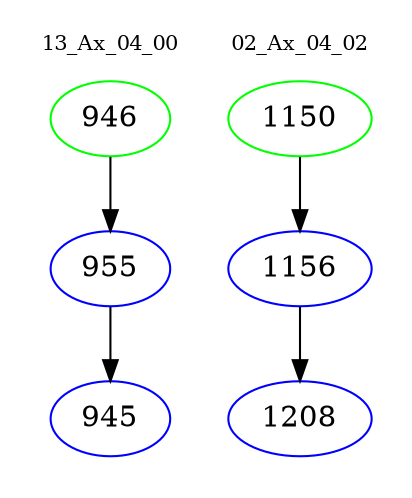 digraph{
subgraph cluster_0 {
color = white
label = "13_Ax_04_00";
fontsize=10;
T0_946 [label="946", color="green"]
T0_946 -> T0_955 [color="black"]
T0_955 [label="955", color="blue"]
T0_955 -> T0_945 [color="black"]
T0_945 [label="945", color="blue"]
}
subgraph cluster_1 {
color = white
label = "02_Ax_04_02";
fontsize=10;
T1_1150 [label="1150", color="green"]
T1_1150 -> T1_1156 [color="black"]
T1_1156 [label="1156", color="blue"]
T1_1156 -> T1_1208 [color="black"]
T1_1208 [label="1208", color="blue"]
}
}
